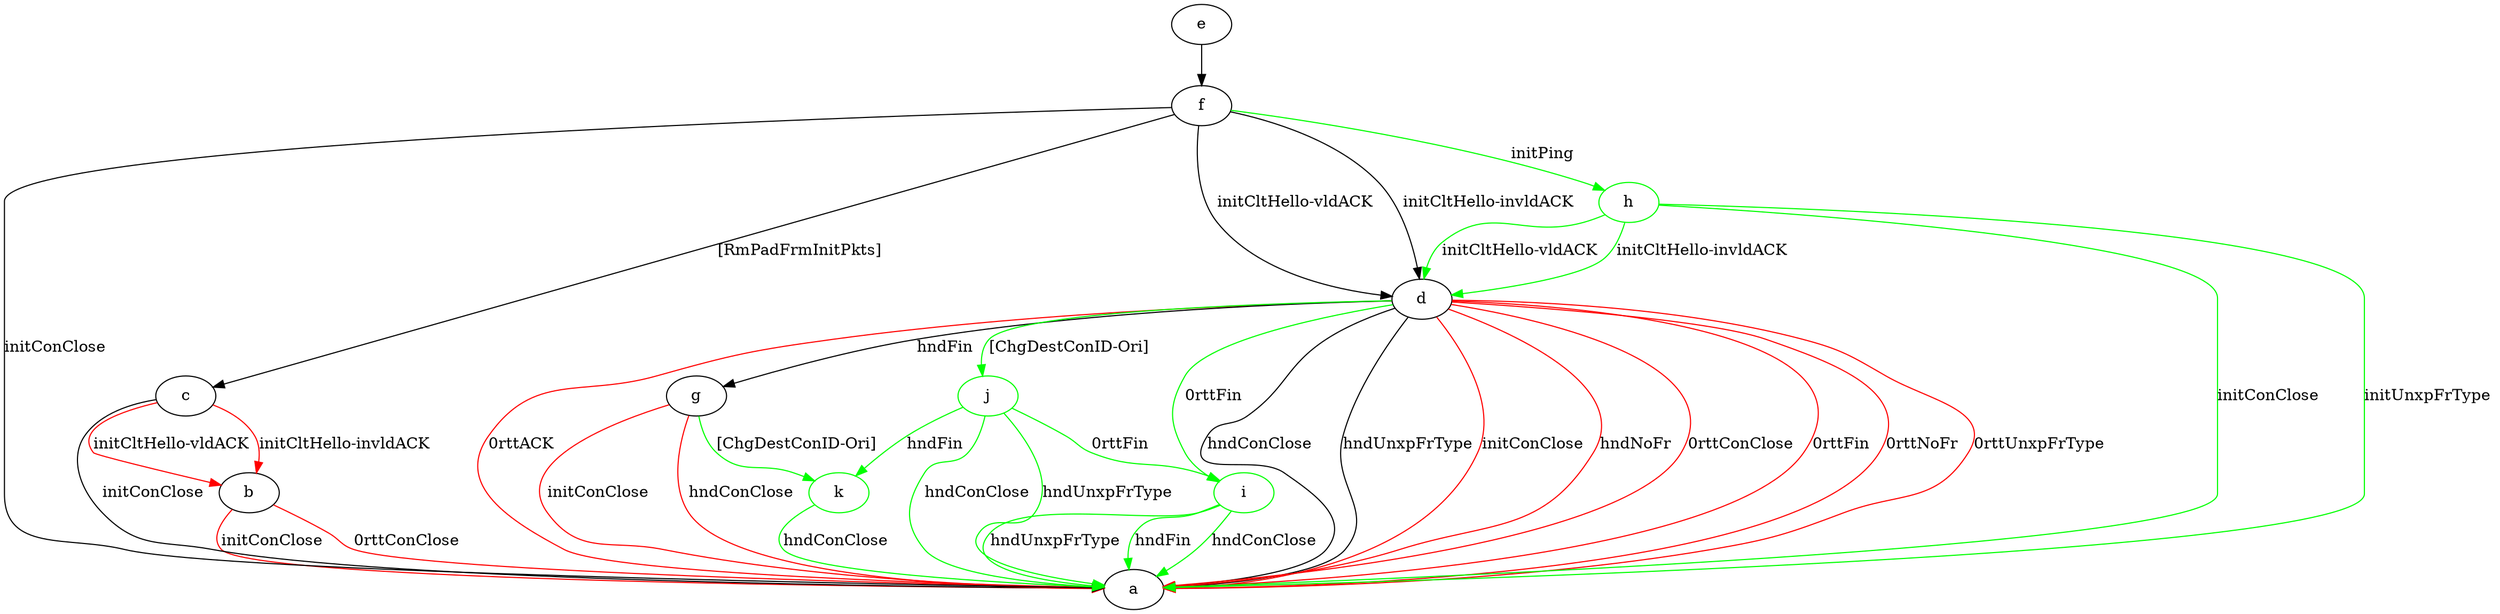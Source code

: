digraph "" {
	b -> a	[key=0,
		color=red,
		label="initConClose "];
	b -> a	[key=1,
		color=red,
		label="0rttConClose "];
	c -> a	[key=0,
		label="initConClose "];
	c -> b	[key=0,
		color=red,
		label="initCltHello-vldACK "];
	c -> b	[key=1,
		color=red,
		label="initCltHello-invldACK "];
	d -> a	[key=0,
		label="hndConClose "];
	d -> a	[key=1,
		label="hndUnxpFrType "];
	d -> a	[key=2,
		color=red,
		label="initConClose "];
	d -> a	[key=3,
		color=red,
		label="hndNoFr "];
	d -> a	[key=4,
		color=red,
		label="0rttConClose "];
	d -> a	[key=5,
		color=red,
		label="0rttFin "];
	d -> a	[key=6,
		color=red,
		label="0rttNoFr "];
	d -> a	[key=7,
		color=red,
		label="0rttUnxpFrType "];
	d -> a	[key=8,
		color=red,
		label="0rttACK "];
	d -> g	[key=0,
		label="hndFin "];
	i	[color=green];
	d -> i	[key=0,
		color=green,
		label="0rttFin "];
	j	[color=green];
	d -> j	[key=0,
		color=green,
		label="[ChgDestConID-Ori] "];
	e -> f	[key=0];
	f -> a	[key=0,
		label="initConClose "];
	f -> c	[key=0,
		label="[RmPadFrmInitPkts] "];
	f -> d	[key=0,
		label="initCltHello-vldACK "];
	f -> d	[key=1,
		label="initCltHello-invldACK "];
	h	[color=green];
	f -> h	[key=0,
		color=green,
		label="initPing "];
	g -> a	[key=0,
		color=red,
		label="initConClose "];
	g -> a	[key=1,
		color=red,
		label="hndConClose "];
	k	[color=green];
	g -> k	[key=0,
		color=green,
		label="[ChgDestConID-Ori] "];
	h -> a	[key=0,
		color=green,
		label="initConClose "];
	h -> a	[key=1,
		color=green,
		label="initUnxpFrType "];
	h -> d	[key=0,
		color=green,
		label="initCltHello-vldACK "];
	h -> d	[key=1,
		color=green,
		label="initCltHello-invldACK "];
	i -> a	[key=0,
		color=green,
		label="hndFin "];
	i -> a	[key=1,
		color=green,
		label="hndConClose "];
	i -> a	[key=2,
		color=green,
		label="hndUnxpFrType "];
	j -> a	[key=0,
		color=green,
		label="hndConClose "];
	j -> a	[key=1,
		color=green,
		label="hndUnxpFrType "];
	j -> i	[key=0,
		color=green,
		label="0rttFin "];
	j -> k	[key=0,
		color=green,
		label="hndFin "];
	k -> a	[key=0,
		color=green,
		label="hndConClose "];
}
